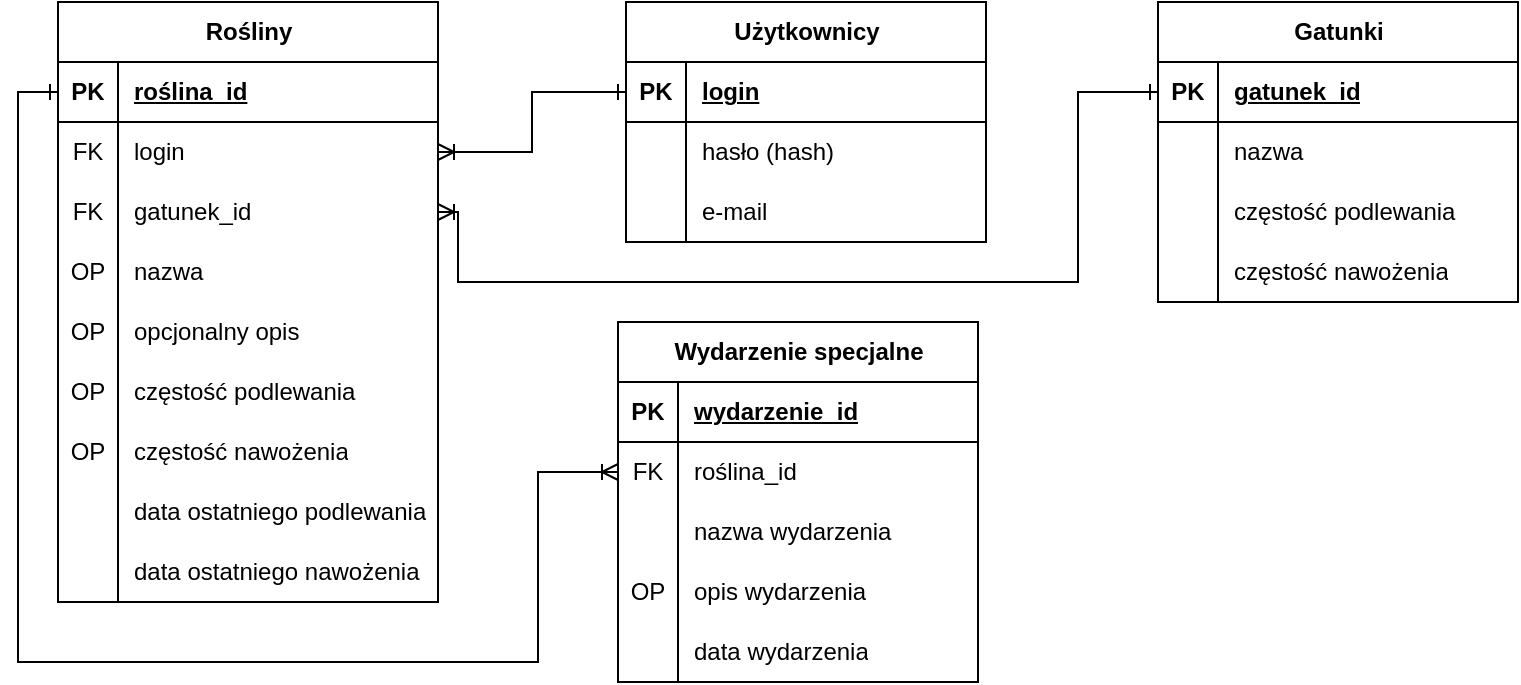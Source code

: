 <mxfile version="22.0.8" type="device">
  <diagram name="Strona-1" id="MXCJ3NJn02t8VEdVMQuI">
    <mxGraphModel dx="879" dy="565" grid="1" gridSize="10" guides="1" tooltips="1" connect="1" arrows="1" fold="1" page="1" pageScale="1" pageWidth="827" pageHeight="1169" math="0" shadow="0">
      <root>
        <mxCell id="0" />
        <mxCell id="1" parent="0" />
        <mxCell id="0tp_vXKRMJ53MNtXAtao-47" value="Użytkownicy" style="shape=table;startSize=30;container=1;collapsible=1;childLayout=tableLayout;fixedRows=1;rowLines=0;fontStyle=1;align=center;resizeLast=1;html=1;" parent="1" vertex="1">
          <mxGeometry x="324" y="200" width="180" height="120" as="geometry" />
        </mxCell>
        <mxCell id="0tp_vXKRMJ53MNtXAtao-48" value="" style="shape=tableRow;horizontal=0;startSize=0;swimlaneHead=0;swimlaneBody=0;fillColor=none;collapsible=0;dropTarget=0;points=[[0,0.5],[1,0.5]];portConstraint=eastwest;top=0;left=0;right=0;bottom=1;" parent="0tp_vXKRMJ53MNtXAtao-47" vertex="1">
          <mxGeometry y="30" width="180" height="30" as="geometry" />
        </mxCell>
        <mxCell id="0tp_vXKRMJ53MNtXAtao-49" value="PK" style="shape=partialRectangle;connectable=0;fillColor=none;top=0;left=0;bottom=0;right=0;fontStyle=1;overflow=hidden;whiteSpace=wrap;html=1;" parent="0tp_vXKRMJ53MNtXAtao-48" vertex="1">
          <mxGeometry width="30" height="30" as="geometry">
            <mxRectangle width="30" height="30" as="alternateBounds" />
          </mxGeometry>
        </mxCell>
        <mxCell id="0tp_vXKRMJ53MNtXAtao-50" value="login" style="shape=partialRectangle;connectable=0;fillColor=none;top=0;left=0;bottom=0;right=0;align=left;spacingLeft=6;fontStyle=5;overflow=hidden;whiteSpace=wrap;html=1;" parent="0tp_vXKRMJ53MNtXAtao-48" vertex="1">
          <mxGeometry x="30" width="150" height="30" as="geometry">
            <mxRectangle width="150" height="30" as="alternateBounds" />
          </mxGeometry>
        </mxCell>
        <mxCell id="0tp_vXKRMJ53MNtXAtao-51" value="" style="shape=tableRow;horizontal=0;startSize=0;swimlaneHead=0;swimlaneBody=0;fillColor=none;collapsible=0;dropTarget=0;points=[[0,0.5],[1,0.5]];portConstraint=eastwest;top=0;left=0;right=0;bottom=0;" parent="0tp_vXKRMJ53MNtXAtao-47" vertex="1">
          <mxGeometry y="60" width="180" height="30" as="geometry" />
        </mxCell>
        <mxCell id="0tp_vXKRMJ53MNtXAtao-52" value="" style="shape=partialRectangle;connectable=0;fillColor=none;top=0;left=0;bottom=0;right=0;editable=1;overflow=hidden;whiteSpace=wrap;html=1;" parent="0tp_vXKRMJ53MNtXAtao-51" vertex="1">
          <mxGeometry width="30" height="30" as="geometry">
            <mxRectangle width="30" height="30" as="alternateBounds" />
          </mxGeometry>
        </mxCell>
        <mxCell id="0tp_vXKRMJ53MNtXAtao-53" value="hasło (hash)" style="shape=partialRectangle;connectable=0;fillColor=none;top=0;left=0;bottom=0;right=0;align=left;spacingLeft=6;overflow=hidden;whiteSpace=wrap;html=1;" parent="0tp_vXKRMJ53MNtXAtao-51" vertex="1">
          <mxGeometry x="30" width="150" height="30" as="geometry">
            <mxRectangle width="150" height="30" as="alternateBounds" />
          </mxGeometry>
        </mxCell>
        <mxCell id="0tp_vXKRMJ53MNtXAtao-54" value="" style="shape=tableRow;horizontal=0;startSize=0;swimlaneHead=0;swimlaneBody=0;fillColor=none;collapsible=0;dropTarget=0;points=[[0,0.5],[1,0.5]];portConstraint=eastwest;top=0;left=0;right=0;bottom=0;" parent="0tp_vXKRMJ53MNtXAtao-47" vertex="1">
          <mxGeometry y="90" width="180" height="30" as="geometry" />
        </mxCell>
        <mxCell id="0tp_vXKRMJ53MNtXAtao-55" value="" style="shape=partialRectangle;connectable=0;fillColor=none;top=0;left=0;bottom=0;right=0;editable=1;overflow=hidden;whiteSpace=wrap;html=1;" parent="0tp_vXKRMJ53MNtXAtao-54" vertex="1">
          <mxGeometry width="30" height="30" as="geometry">
            <mxRectangle width="30" height="30" as="alternateBounds" />
          </mxGeometry>
        </mxCell>
        <mxCell id="0tp_vXKRMJ53MNtXAtao-56" value="e-mail" style="shape=partialRectangle;connectable=0;fillColor=none;top=0;left=0;bottom=0;right=0;align=left;spacingLeft=6;overflow=hidden;whiteSpace=wrap;html=1;" parent="0tp_vXKRMJ53MNtXAtao-54" vertex="1">
          <mxGeometry x="30" width="150" height="30" as="geometry">
            <mxRectangle width="150" height="30" as="alternateBounds" />
          </mxGeometry>
        </mxCell>
        <mxCell id="0tp_vXKRMJ53MNtXAtao-60" value="Rośliny" style="shape=table;startSize=30;container=1;collapsible=1;childLayout=tableLayout;fixedRows=1;rowLines=0;fontStyle=1;align=center;resizeLast=1;html=1;" parent="1" vertex="1">
          <mxGeometry x="40" y="200" width="190" height="300" as="geometry" />
        </mxCell>
        <mxCell id="0tp_vXKRMJ53MNtXAtao-61" value="" style="shape=tableRow;horizontal=0;startSize=0;swimlaneHead=0;swimlaneBody=0;fillColor=none;collapsible=0;dropTarget=0;points=[[0,0.5],[1,0.5]];portConstraint=eastwest;top=0;left=0;right=0;bottom=1;" parent="0tp_vXKRMJ53MNtXAtao-60" vertex="1">
          <mxGeometry y="30" width="190" height="30" as="geometry" />
        </mxCell>
        <mxCell id="0tp_vXKRMJ53MNtXAtao-62" value="PK" style="shape=partialRectangle;connectable=0;fillColor=none;top=0;left=0;bottom=0;right=0;fontStyle=1;overflow=hidden;whiteSpace=wrap;html=1;" parent="0tp_vXKRMJ53MNtXAtao-61" vertex="1">
          <mxGeometry width="30" height="30" as="geometry">
            <mxRectangle width="30" height="30" as="alternateBounds" />
          </mxGeometry>
        </mxCell>
        <mxCell id="0tp_vXKRMJ53MNtXAtao-63" value="roślina_id" style="shape=partialRectangle;connectable=0;fillColor=none;top=0;left=0;bottom=0;right=0;align=left;spacingLeft=6;fontStyle=5;overflow=hidden;whiteSpace=wrap;html=1;" parent="0tp_vXKRMJ53MNtXAtao-61" vertex="1">
          <mxGeometry x="30" width="160" height="30" as="geometry">
            <mxRectangle width="160" height="30" as="alternateBounds" />
          </mxGeometry>
        </mxCell>
        <mxCell id="0tp_vXKRMJ53MNtXAtao-64" value="" style="shape=tableRow;horizontal=0;startSize=0;swimlaneHead=0;swimlaneBody=0;fillColor=none;collapsible=0;dropTarget=0;points=[[0,0.5],[1,0.5]];portConstraint=eastwest;top=0;left=0;right=0;bottom=0;" parent="0tp_vXKRMJ53MNtXAtao-60" vertex="1">
          <mxGeometry y="60" width="190" height="30" as="geometry" />
        </mxCell>
        <mxCell id="0tp_vXKRMJ53MNtXAtao-65" value="FK" style="shape=partialRectangle;connectable=0;fillColor=none;top=0;left=0;bottom=0;right=0;editable=1;overflow=hidden;whiteSpace=wrap;html=1;" parent="0tp_vXKRMJ53MNtXAtao-64" vertex="1">
          <mxGeometry width="30" height="30" as="geometry">
            <mxRectangle width="30" height="30" as="alternateBounds" />
          </mxGeometry>
        </mxCell>
        <mxCell id="0tp_vXKRMJ53MNtXAtao-66" value="login" style="shape=partialRectangle;connectable=0;fillColor=none;top=0;left=0;bottom=0;right=0;align=left;spacingLeft=6;overflow=hidden;whiteSpace=wrap;html=1;" parent="0tp_vXKRMJ53MNtXAtao-64" vertex="1">
          <mxGeometry x="30" width="160" height="30" as="geometry">
            <mxRectangle width="160" height="30" as="alternateBounds" />
          </mxGeometry>
        </mxCell>
        <mxCell id="0tp_vXKRMJ53MNtXAtao-67" value="" style="shape=tableRow;horizontal=0;startSize=0;swimlaneHead=0;swimlaneBody=0;fillColor=none;collapsible=0;dropTarget=0;points=[[0,0.5],[1,0.5]];portConstraint=eastwest;top=0;left=0;right=0;bottom=0;" parent="0tp_vXKRMJ53MNtXAtao-60" vertex="1">
          <mxGeometry y="90" width="190" height="30" as="geometry" />
        </mxCell>
        <mxCell id="0tp_vXKRMJ53MNtXAtao-68" value="FK" style="shape=partialRectangle;connectable=0;fillColor=none;top=0;left=0;bottom=0;right=0;editable=1;overflow=hidden;whiteSpace=wrap;html=1;" parent="0tp_vXKRMJ53MNtXAtao-67" vertex="1">
          <mxGeometry width="30" height="30" as="geometry">
            <mxRectangle width="30" height="30" as="alternateBounds" />
          </mxGeometry>
        </mxCell>
        <mxCell id="0tp_vXKRMJ53MNtXAtao-69" value="gatunek_id" style="shape=partialRectangle;connectable=0;fillColor=none;top=0;left=0;bottom=0;right=0;align=left;spacingLeft=6;overflow=hidden;whiteSpace=wrap;html=1;" parent="0tp_vXKRMJ53MNtXAtao-67" vertex="1">
          <mxGeometry x="30" width="160" height="30" as="geometry">
            <mxRectangle width="160" height="30" as="alternateBounds" />
          </mxGeometry>
        </mxCell>
        <mxCell id="K4_sTTEFq7504JG_Jlr--29" value="" style="shape=tableRow;horizontal=0;startSize=0;swimlaneHead=0;swimlaneBody=0;fillColor=none;collapsible=0;dropTarget=0;points=[[0,0.5],[1,0.5]];portConstraint=eastwest;top=0;left=0;right=0;bottom=0;" vertex="1" parent="0tp_vXKRMJ53MNtXAtao-60">
          <mxGeometry y="120" width="190" height="30" as="geometry" />
        </mxCell>
        <mxCell id="K4_sTTEFq7504JG_Jlr--30" value="OP" style="shape=partialRectangle;connectable=0;fillColor=none;top=0;left=0;bottom=0;right=0;editable=1;overflow=hidden;whiteSpace=wrap;html=1;" vertex="1" parent="K4_sTTEFq7504JG_Jlr--29">
          <mxGeometry width="30" height="30" as="geometry">
            <mxRectangle width="30" height="30" as="alternateBounds" />
          </mxGeometry>
        </mxCell>
        <mxCell id="K4_sTTEFq7504JG_Jlr--31" value="nazwa" style="shape=partialRectangle;connectable=0;fillColor=none;top=0;left=0;bottom=0;right=0;align=left;spacingLeft=6;overflow=hidden;whiteSpace=wrap;html=1;" vertex="1" parent="K4_sTTEFq7504JG_Jlr--29">
          <mxGeometry x="30" width="160" height="30" as="geometry">
            <mxRectangle width="160" height="30" as="alternateBounds" />
          </mxGeometry>
        </mxCell>
        <mxCell id="0tp_vXKRMJ53MNtXAtao-73" value="" style="shape=tableRow;horizontal=0;startSize=0;swimlaneHead=0;swimlaneBody=0;fillColor=none;collapsible=0;dropTarget=0;points=[[0,0.5],[1,0.5]];portConstraint=eastwest;top=0;left=0;right=0;bottom=0;" parent="0tp_vXKRMJ53MNtXAtao-60" vertex="1">
          <mxGeometry y="150" width="190" height="30" as="geometry" />
        </mxCell>
        <mxCell id="0tp_vXKRMJ53MNtXAtao-74" value="OP" style="shape=partialRectangle;connectable=0;fillColor=none;top=0;left=0;bottom=0;right=0;editable=1;overflow=hidden;whiteSpace=wrap;html=1;" parent="0tp_vXKRMJ53MNtXAtao-73" vertex="1">
          <mxGeometry width="30" height="30" as="geometry">
            <mxRectangle width="30" height="30" as="alternateBounds" />
          </mxGeometry>
        </mxCell>
        <mxCell id="0tp_vXKRMJ53MNtXAtao-75" value="opcjonalny opis" style="shape=partialRectangle;connectable=0;fillColor=none;top=0;left=0;bottom=0;right=0;align=left;spacingLeft=6;overflow=hidden;whiteSpace=wrap;html=1;" parent="0tp_vXKRMJ53MNtXAtao-73" vertex="1">
          <mxGeometry x="30" width="160" height="30" as="geometry">
            <mxRectangle width="160" height="30" as="alternateBounds" />
          </mxGeometry>
        </mxCell>
        <mxCell id="0tp_vXKRMJ53MNtXAtao-76" value="" style="shape=tableRow;horizontal=0;startSize=0;swimlaneHead=0;swimlaneBody=0;fillColor=none;collapsible=0;dropTarget=0;points=[[0,0.5],[1,0.5]];portConstraint=eastwest;top=0;left=0;right=0;bottom=0;" parent="0tp_vXKRMJ53MNtXAtao-60" vertex="1">
          <mxGeometry y="180" width="190" height="30" as="geometry" />
        </mxCell>
        <mxCell id="0tp_vXKRMJ53MNtXAtao-77" value="OP" style="shape=partialRectangle;connectable=0;fillColor=none;top=0;left=0;bottom=0;right=0;editable=1;overflow=hidden;whiteSpace=wrap;html=1;" parent="0tp_vXKRMJ53MNtXAtao-76" vertex="1">
          <mxGeometry width="30" height="30" as="geometry">
            <mxRectangle width="30" height="30" as="alternateBounds" />
          </mxGeometry>
        </mxCell>
        <mxCell id="0tp_vXKRMJ53MNtXAtao-78" value="częstość podlewania" style="shape=partialRectangle;connectable=0;fillColor=none;top=0;left=0;bottom=0;right=0;align=left;spacingLeft=6;overflow=hidden;whiteSpace=wrap;html=1;" parent="0tp_vXKRMJ53MNtXAtao-76" vertex="1">
          <mxGeometry x="30" width="160" height="30" as="geometry">
            <mxRectangle width="160" height="30" as="alternateBounds" />
          </mxGeometry>
        </mxCell>
        <mxCell id="0tp_vXKRMJ53MNtXAtao-79" value="" style="shape=tableRow;horizontal=0;startSize=0;swimlaneHead=0;swimlaneBody=0;fillColor=none;collapsible=0;dropTarget=0;points=[[0,0.5],[1,0.5]];portConstraint=eastwest;top=0;left=0;right=0;bottom=0;" parent="0tp_vXKRMJ53MNtXAtao-60" vertex="1">
          <mxGeometry y="210" width="190" height="30" as="geometry" />
        </mxCell>
        <mxCell id="0tp_vXKRMJ53MNtXAtao-80" value="OP" style="shape=partialRectangle;connectable=0;fillColor=none;top=0;left=0;bottom=0;right=0;editable=1;overflow=hidden;whiteSpace=wrap;html=1;" parent="0tp_vXKRMJ53MNtXAtao-79" vertex="1">
          <mxGeometry width="30" height="30" as="geometry">
            <mxRectangle width="30" height="30" as="alternateBounds" />
          </mxGeometry>
        </mxCell>
        <mxCell id="0tp_vXKRMJ53MNtXAtao-81" value="częstość nawożenia" style="shape=partialRectangle;connectable=0;fillColor=none;top=0;left=0;bottom=0;right=0;align=left;spacingLeft=6;overflow=hidden;whiteSpace=wrap;html=1;" parent="0tp_vXKRMJ53MNtXAtao-79" vertex="1">
          <mxGeometry x="30" width="160" height="30" as="geometry">
            <mxRectangle width="160" height="30" as="alternateBounds" />
          </mxGeometry>
        </mxCell>
        <mxCell id="0tp_vXKRMJ53MNtXAtao-82" value="" style="shape=tableRow;horizontal=0;startSize=0;swimlaneHead=0;swimlaneBody=0;fillColor=none;collapsible=0;dropTarget=0;points=[[0,0.5],[1,0.5]];portConstraint=eastwest;top=0;left=0;right=0;bottom=0;" parent="0tp_vXKRMJ53MNtXAtao-60" vertex="1">
          <mxGeometry y="240" width="190" height="30" as="geometry" />
        </mxCell>
        <mxCell id="0tp_vXKRMJ53MNtXAtao-83" value="" style="shape=partialRectangle;connectable=0;fillColor=none;top=0;left=0;bottom=0;right=0;editable=1;overflow=hidden;whiteSpace=wrap;html=1;" parent="0tp_vXKRMJ53MNtXAtao-82" vertex="1">
          <mxGeometry width="30" height="30" as="geometry">
            <mxRectangle width="30" height="30" as="alternateBounds" />
          </mxGeometry>
        </mxCell>
        <mxCell id="0tp_vXKRMJ53MNtXAtao-84" value="data ostatniego podlewania" style="shape=partialRectangle;connectable=0;fillColor=none;top=0;left=0;bottom=0;right=0;align=left;spacingLeft=6;overflow=hidden;whiteSpace=wrap;html=1;" parent="0tp_vXKRMJ53MNtXAtao-82" vertex="1">
          <mxGeometry x="30" width="160" height="30" as="geometry">
            <mxRectangle width="160" height="30" as="alternateBounds" />
          </mxGeometry>
        </mxCell>
        <mxCell id="0tp_vXKRMJ53MNtXAtao-85" value="" style="shape=tableRow;horizontal=0;startSize=0;swimlaneHead=0;swimlaneBody=0;fillColor=none;collapsible=0;dropTarget=0;points=[[0,0.5],[1,0.5]];portConstraint=eastwest;top=0;left=0;right=0;bottom=0;" parent="0tp_vXKRMJ53MNtXAtao-60" vertex="1">
          <mxGeometry y="270" width="190" height="30" as="geometry" />
        </mxCell>
        <mxCell id="0tp_vXKRMJ53MNtXAtao-86" value="" style="shape=partialRectangle;connectable=0;fillColor=none;top=0;left=0;bottom=0;right=0;editable=1;overflow=hidden;whiteSpace=wrap;html=1;" parent="0tp_vXKRMJ53MNtXAtao-85" vertex="1">
          <mxGeometry width="30" height="30" as="geometry">
            <mxRectangle width="30" height="30" as="alternateBounds" />
          </mxGeometry>
        </mxCell>
        <mxCell id="0tp_vXKRMJ53MNtXAtao-87" value="data ostatniego nawożenia" style="shape=partialRectangle;connectable=0;fillColor=none;top=0;left=0;bottom=0;right=0;align=left;spacingLeft=6;overflow=hidden;whiteSpace=wrap;html=1;" parent="0tp_vXKRMJ53MNtXAtao-85" vertex="1">
          <mxGeometry x="30" width="160" height="30" as="geometry">
            <mxRectangle width="160" height="30" as="alternateBounds" />
          </mxGeometry>
        </mxCell>
        <mxCell id="0tp_vXKRMJ53MNtXAtao-88" value="Wydarzenie specjalne" style="shape=table;startSize=30;container=1;collapsible=1;childLayout=tableLayout;fixedRows=1;rowLines=0;fontStyle=1;align=center;resizeLast=1;html=1;" parent="1" vertex="1">
          <mxGeometry x="320" y="360" width="180" height="180" as="geometry" />
        </mxCell>
        <mxCell id="0tp_vXKRMJ53MNtXAtao-89" value="" style="shape=tableRow;horizontal=0;startSize=0;swimlaneHead=0;swimlaneBody=0;fillColor=none;collapsible=0;dropTarget=0;points=[[0,0.5],[1,0.5]];portConstraint=eastwest;top=0;left=0;right=0;bottom=1;" parent="0tp_vXKRMJ53MNtXAtao-88" vertex="1">
          <mxGeometry y="30" width="180" height="30" as="geometry" />
        </mxCell>
        <mxCell id="0tp_vXKRMJ53MNtXAtao-90" value="PK" style="shape=partialRectangle;connectable=0;fillColor=none;top=0;left=0;bottom=0;right=0;fontStyle=1;overflow=hidden;whiteSpace=wrap;html=1;" parent="0tp_vXKRMJ53MNtXAtao-89" vertex="1">
          <mxGeometry width="30" height="30" as="geometry">
            <mxRectangle width="30" height="30" as="alternateBounds" />
          </mxGeometry>
        </mxCell>
        <mxCell id="0tp_vXKRMJ53MNtXAtao-91" value="wydarzenie_id" style="shape=partialRectangle;connectable=0;fillColor=none;top=0;left=0;bottom=0;right=0;align=left;spacingLeft=6;fontStyle=5;overflow=hidden;whiteSpace=wrap;html=1;" parent="0tp_vXKRMJ53MNtXAtao-89" vertex="1">
          <mxGeometry x="30" width="150" height="30" as="geometry">
            <mxRectangle width="150" height="30" as="alternateBounds" />
          </mxGeometry>
        </mxCell>
        <mxCell id="0tp_vXKRMJ53MNtXAtao-92" value="" style="shape=tableRow;horizontal=0;startSize=0;swimlaneHead=0;swimlaneBody=0;fillColor=none;collapsible=0;dropTarget=0;points=[[0,0.5],[1,0.5]];portConstraint=eastwest;top=0;left=0;right=0;bottom=0;" parent="0tp_vXKRMJ53MNtXAtao-88" vertex="1">
          <mxGeometry y="60" width="180" height="30" as="geometry" />
        </mxCell>
        <mxCell id="0tp_vXKRMJ53MNtXAtao-93" value="FK" style="shape=partialRectangle;connectable=0;fillColor=none;top=0;left=0;bottom=0;right=0;editable=1;overflow=hidden;whiteSpace=wrap;html=1;" parent="0tp_vXKRMJ53MNtXAtao-92" vertex="1">
          <mxGeometry width="30" height="30" as="geometry">
            <mxRectangle width="30" height="30" as="alternateBounds" />
          </mxGeometry>
        </mxCell>
        <mxCell id="0tp_vXKRMJ53MNtXAtao-94" value="roślina_id" style="shape=partialRectangle;connectable=0;fillColor=none;top=0;left=0;bottom=0;right=0;align=left;spacingLeft=6;overflow=hidden;whiteSpace=wrap;html=1;" parent="0tp_vXKRMJ53MNtXAtao-92" vertex="1">
          <mxGeometry x="30" width="150" height="30" as="geometry">
            <mxRectangle width="150" height="30" as="alternateBounds" />
          </mxGeometry>
        </mxCell>
        <mxCell id="0tp_vXKRMJ53MNtXAtao-95" value="" style="shape=tableRow;horizontal=0;startSize=0;swimlaneHead=0;swimlaneBody=0;fillColor=none;collapsible=0;dropTarget=0;points=[[0,0.5],[1,0.5]];portConstraint=eastwest;top=0;left=0;right=0;bottom=0;" parent="0tp_vXKRMJ53MNtXAtao-88" vertex="1">
          <mxGeometry y="90" width="180" height="30" as="geometry" />
        </mxCell>
        <mxCell id="0tp_vXKRMJ53MNtXAtao-96" value="" style="shape=partialRectangle;connectable=0;fillColor=none;top=0;left=0;bottom=0;right=0;editable=1;overflow=hidden;whiteSpace=wrap;html=1;" parent="0tp_vXKRMJ53MNtXAtao-95" vertex="1">
          <mxGeometry width="30" height="30" as="geometry">
            <mxRectangle width="30" height="30" as="alternateBounds" />
          </mxGeometry>
        </mxCell>
        <mxCell id="0tp_vXKRMJ53MNtXAtao-97" value="nazwa wydarzenia" style="shape=partialRectangle;connectable=0;fillColor=none;top=0;left=0;bottom=0;right=0;align=left;spacingLeft=6;overflow=hidden;whiteSpace=wrap;html=1;" parent="0tp_vXKRMJ53MNtXAtao-95" vertex="1">
          <mxGeometry x="30" width="150" height="30" as="geometry">
            <mxRectangle width="150" height="30" as="alternateBounds" />
          </mxGeometry>
        </mxCell>
        <mxCell id="0tp_vXKRMJ53MNtXAtao-98" value="" style="shape=tableRow;horizontal=0;startSize=0;swimlaneHead=0;swimlaneBody=0;fillColor=none;collapsible=0;dropTarget=0;points=[[0,0.5],[1,0.5]];portConstraint=eastwest;top=0;left=0;right=0;bottom=0;" parent="0tp_vXKRMJ53MNtXAtao-88" vertex="1">
          <mxGeometry y="120" width="180" height="30" as="geometry" />
        </mxCell>
        <mxCell id="0tp_vXKRMJ53MNtXAtao-99" value="OP" style="shape=partialRectangle;connectable=0;fillColor=none;top=0;left=0;bottom=0;right=0;editable=1;overflow=hidden;whiteSpace=wrap;html=1;" parent="0tp_vXKRMJ53MNtXAtao-98" vertex="1">
          <mxGeometry width="30" height="30" as="geometry">
            <mxRectangle width="30" height="30" as="alternateBounds" />
          </mxGeometry>
        </mxCell>
        <mxCell id="0tp_vXKRMJ53MNtXAtao-100" value="opis wydarzenia" style="shape=partialRectangle;connectable=0;fillColor=none;top=0;left=0;bottom=0;right=0;align=left;spacingLeft=6;overflow=hidden;whiteSpace=wrap;html=1;" parent="0tp_vXKRMJ53MNtXAtao-98" vertex="1">
          <mxGeometry x="30" width="150" height="30" as="geometry">
            <mxRectangle width="150" height="30" as="alternateBounds" />
          </mxGeometry>
        </mxCell>
        <mxCell id="0tp_vXKRMJ53MNtXAtao-102" value="" style="shape=tableRow;horizontal=0;startSize=0;swimlaneHead=0;swimlaneBody=0;fillColor=none;collapsible=0;dropTarget=0;points=[[0,0.5],[1,0.5]];portConstraint=eastwest;top=0;left=0;right=0;bottom=0;" parent="0tp_vXKRMJ53MNtXAtao-88" vertex="1">
          <mxGeometry y="150" width="180" height="30" as="geometry" />
        </mxCell>
        <mxCell id="0tp_vXKRMJ53MNtXAtao-103" value="" style="shape=partialRectangle;connectable=0;fillColor=none;top=0;left=0;bottom=0;right=0;editable=1;overflow=hidden;whiteSpace=wrap;html=1;" parent="0tp_vXKRMJ53MNtXAtao-102" vertex="1">
          <mxGeometry width="30" height="30" as="geometry">
            <mxRectangle width="30" height="30" as="alternateBounds" />
          </mxGeometry>
        </mxCell>
        <mxCell id="0tp_vXKRMJ53MNtXAtao-104" value="data wydarzenia" style="shape=partialRectangle;connectable=0;fillColor=none;top=0;left=0;bottom=0;right=0;align=left;spacingLeft=6;overflow=hidden;whiteSpace=wrap;html=1;" parent="0tp_vXKRMJ53MNtXAtao-102" vertex="1">
          <mxGeometry x="30" width="150" height="30" as="geometry">
            <mxRectangle width="150" height="30" as="alternateBounds" />
          </mxGeometry>
        </mxCell>
        <mxCell id="0tp_vXKRMJ53MNtXAtao-105" value="Gatunki" style="shape=table;startSize=30;container=1;collapsible=1;childLayout=tableLayout;fixedRows=1;rowLines=0;fontStyle=1;align=center;resizeLast=1;html=1;" parent="1" vertex="1">
          <mxGeometry x="590" y="200" width="180" height="150" as="geometry" />
        </mxCell>
        <mxCell id="0tp_vXKRMJ53MNtXAtao-106" value="" style="shape=tableRow;horizontal=0;startSize=0;swimlaneHead=0;swimlaneBody=0;fillColor=none;collapsible=0;dropTarget=0;points=[[0,0.5],[1,0.5]];portConstraint=eastwest;top=0;left=0;right=0;bottom=1;" parent="0tp_vXKRMJ53MNtXAtao-105" vertex="1">
          <mxGeometry y="30" width="180" height="30" as="geometry" />
        </mxCell>
        <mxCell id="0tp_vXKRMJ53MNtXAtao-107" value="PK" style="shape=partialRectangle;connectable=0;fillColor=none;top=0;left=0;bottom=0;right=0;fontStyle=1;overflow=hidden;whiteSpace=wrap;html=1;" parent="0tp_vXKRMJ53MNtXAtao-106" vertex="1">
          <mxGeometry width="30" height="30" as="geometry">
            <mxRectangle width="30" height="30" as="alternateBounds" />
          </mxGeometry>
        </mxCell>
        <mxCell id="0tp_vXKRMJ53MNtXAtao-108" value="gatunek_id" style="shape=partialRectangle;connectable=0;fillColor=none;top=0;left=0;bottom=0;right=0;align=left;spacingLeft=6;fontStyle=5;overflow=hidden;whiteSpace=wrap;html=1;" parent="0tp_vXKRMJ53MNtXAtao-106" vertex="1">
          <mxGeometry x="30" width="150" height="30" as="geometry">
            <mxRectangle width="150" height="30" as="alternateBounds" />
          </mxGeometry>
        </mxCell>
        <mxCell id="0tp_vXKRMJ53MNtXAtao-109" value="" style="shape=tableRow;horizontal=0;startSize=0;swimlaneHead=0;swimlaneBody=0;fillColor=none;collapsible=0;dropTarget=0;points=[[0,0.5],[1,0.5]];portConstraint=eastwest;top=0;left=0;right=0;bottom=0;" parent="0tp_vXKRMJ53MNtXAtao-105" vertex="1">
          <mxGeometry y="60" width="180" height="30" as="geometry" />
        </mxCell>
        <mxCell id="0tp_vXKRMJ53MNtXAtao-110" value="" style="shape=partialRectangle;connectable=0;fillColor=none;top=0;left=0;bottom=0;right=0;editable=1;overflow=hidden;whiteSpace=wrap;html=1;" parent="0tp_vXKRMJ53MNtXAtao-109" vertex="1">
          <mxGeometry width="30" height="30" as="geometry">
            <mxRectangle width="30" height="30" as="alternateBounds" />
          </mxGeometry>
        </mxCell>
        <mxCell id="0tp_vXKRMJ53MNtXAtao-111" value="nazwa" style="shape=partialRectangle;connectable=0;fillColor=none;top=0;left=0;bottom=0;right=0;align=left;spacingLeft=6;overflow=hidden;whiteSpace=wrap;html=1;" parent="0tp_vXKRMJ53MNtXAtao-109" vertex="1">
          <mxGeometry x="30" width="150" height="30" as="geometry">
            <mxRectangle width="150" height="30" as="alternateBounds" />
          </mxGeometry>
        </mxCell>
        <mxCell id="0tp_vXKRMJ53MNtXAtao-112" value="" style="shape=tableRow;horizontal=0;startSize=0;swimlaneHead=0;swimlaneBody=0;fillColor=none;collapsible=0;dropTarget=0;points=[[0,0.5],[1,0.5]];portConstraint=eastwest;top=0;left=0;right=0;bottom=0;" parent="0tp_vXKRMJ53MNtXAtao-105" vertex="1">
          <mxGeometry y="90" width="180" height="30" as="geometry" />
        </mxCell>
        <mxCell id="0tp_vXKRMJ53MNtXAtao-113" value="" style="shape=partialRectangle;connectable=0;fillColor=none;top=0;left=0;bottom=0;right=0;editable=1;overflow=hidden;whiteSpace=wrap;html=1;" parent="0tp_vXKRMJ53MNtXAtao-112" vertex="1">
          <mxGeometry width="30" height="30" as="geometry">
            <mxRectangle width="30" height="30" as="alternateBounds" />
          </mxGeometry>
        </mxCell>
        <mxCell id="0tp_vXKRMJ53MNtXAtao-114" value="częstość podlewania" style="shape=partialRectangle;connectable=0;fillColor=none;top=0;left=0;bottom=0;right=0;align=left;spacingLeft=6;overflow=hidden;whiteSpace=wrap;html=1;" parent="0tp_vXKRMJ53MNtXAtao-112" vertex="1">
          <mxGeometry x="30" width="150" height="30" as="geometry">
            <mxRectangle width="150" height="30" as="alternateBounds" />
          </mxGeometry>
        </mxCell>
        <mxCell id="0tp_vXKRMJ53MNtXAtao-115" value="" style="shape=tableRow;horizontal=0;startSize=0;swimlaneHead=0;swimlaneBody=0;fillColor=none;collapsible=0;dropTarget=0;points=[[0,0.5],[1,0.5]];portConstraint=eastwest;top=0;left=0;right=0;bottom=0;" parent="0tp_vXKRMJ53MNtXAtao-105" vertex="1">
          <mxGeometry y="120" width="180" height="30" as="geometry" />
        </mxCell>
        <mxCell id="0tp_vXKRMJ53MNtXAtao-116" value="" style="shape=partialRectangle;connectable=0;fillColor=none;top=0;left=0;bottom=0;right=0;editable=1;overflow=hidden;whiteSpace=wrap;html=1;" parent="0tp_vXKRMJ53MNtXAtao-115" vertex="1">
          <mxGeometry width="30" height="30" as="geometry">
            <mxRectangle width="30" height="30" as="alternateBounds" />
          </mxGeometry>
        </mxCell>
        <mxCell id="0tp_vXKRMJ53MNtXAtao-117" value="częstość nawożenia" style="shape=partialRectangle;connectable=0;fillColor=none;top=0;left=0;bottom=0;right=0;align=left;spacingLeft=6;overflow=hidden;whiteSpace=wrap;html=1;" parent="0tp_vXKRMJ53MNtXAtao-115" vertex="1">
          <mxGeometry x="30" width="150" height="30" as="geometry">
            <mxRectangle width="150" height="30" as="alternateBounds" />
          </mxGeometry>
        </mxCell>
        <mxCell id="0tp_vXKRMJ53MNtXAtao-124" style="edgeStyle=orthogonalEdgeStyle;rounded=0;orthogonalLoop=1;jettySize=auto;html=1;entryX=0;entryY=0.5;entryDx=0;entryDy=0;endArrow=ERone;endFill=0;startArrow=ERoneToMany;startFill=0;" parent="1" source="0tp_vXKRMJ53MNtXAtao-64" target="0tp_vXKRMJ53MNtXAtao-48" edge="1">
          <mxGeometry relative="1" as="geometry" />
        </mxCell>
        <mxCell id="0tp_vXKRMJ53MNtXAtao-126" style="edgeStyle=orthogonalEdgeStyle;rounded=0;orthogonalLoop=1;jettySize=auto;html=1;entryX=0;entryY=0.5;entryDx=0;entryDy=0;startArrow=ERoneToMany;startFill=0;endArrow=ERone;endFill=0;" parent="1" source="0tp_vXKRMJ53MNtXAtao-92" target="0tp_vXKRMJ53MNtXAtao-61" edge="1">
          <mxGeometry relative="1" as="geometry">
            <Array as="points">
              <mxPoint x="280" y="435" />
              <mxPoint x="280" y="530" />
              <mxPoint x="20" y="530" />
              <mxPoint x="20" y="245" />
            </Array>
          </mxGeometry>
        </mxCell>
        <mxCell id="0tp_vXKRMJ53MNtXAtao-127" style="edgeStyle=orthogonalEdgeStyle;rounded=0;orthogonalLoop=1;jettySize=auto;html=1;endArrow=ERoneToMany;endFill=0;startArrow=ERone;startFill=0;" parent="1" source="0tp_vXKRMJ53MNtXAtao-106" target="0tp_vXKRMJ53MNtXAtao-67" edge="1">
          <mxGeometry relative="1" as="geometry">
            <Array as="points">
              <mxPoint x="550" y="245" />
              <mxPoint x="550" y="340" />
              <mxPoint x="240" y="340" />
              <mxPoint x="240" y="305" />
            </Array>
          </mxGeometry>
        </mxCell>
      </root>
    </mxGraphModel>
  </diagram>
</mxfile>
